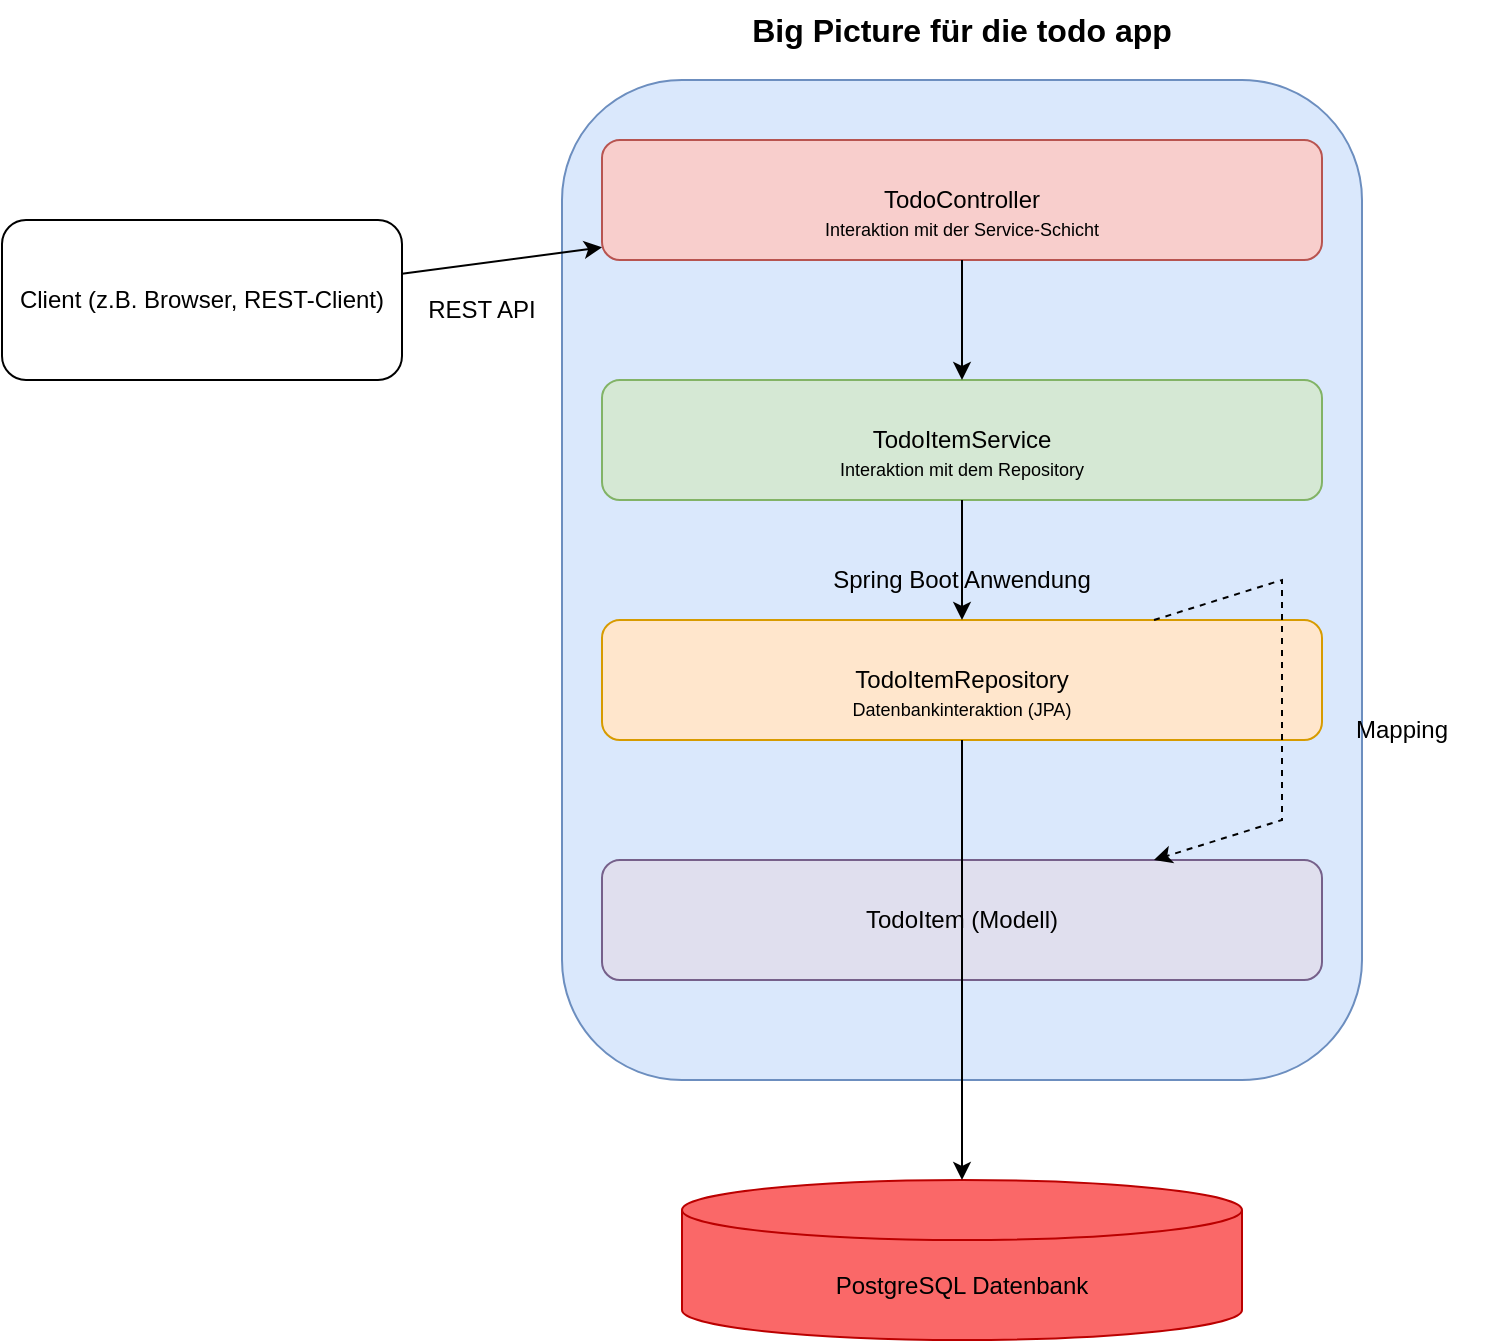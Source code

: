 <mxfile version="26.0.8">
  <diagram id="J66koEcsy_bbHFh9NQdW" name="Page-1">
    <mxGraphModel dx="1368" dy="867" grid="1" gridSize="10" guides="1" tooltips="1" connect="1" arrows="1" fold="1" page="1" pageScale="1" pageWidth="850" pageHeight="1100" math="0" shadow="0">
      <root>
        <mxCell id="0" />
        <mxCell id="1" parent="0" />
        <mxCell id="2" value="Client (z.B. Browser, REST-Client)" style="rounded=1;whiteSpace=wrap;html=1;" vertex="1" parent="1">
          <mxGeometry x="40" y="120" width="200" height="80" as="geometry" />
        </mxCell>
        <mxCell id="3" value="Spring Boot Anwendung" style="rounded=1;whiteSpace=wrap;html=1;fillColor=#dae8fc;strokeColor=#6c8ebf;" vertex="1" parent="1">
          <mxGeometry x="320" y="50" width="400" height="500" as="geometry" />
        </mxCell>
        <mxCell id="4" value="TodoController" style="rounded=1;whiteSpace=wrap;html=1;fillColor=#f8cecc;strokeColor=#b85450;" vertex="1" parent="3">
          <mxGeometry x="20" y="30" width="360" height="60" as="geometry" />
        </mxCell>
        <mxCell id="5" value="TodoItemService" style="rounded=1;whiteSpace=wrap;html=1;fillColor=#d5e8d4;strokeColor=#82b366;" vertex="1" parent="3">
          <mxGeometry x="20" y="150" width="360" height="60" as="geometry" />
        </mxCell>
        <mxCell id="6" value="TodoItemRepository" style="rounded=1;whiteSpace=wrap;html=1;fillColor=#ffe6cc;strokeColor=#d79b00;" vertex="1" parent="3">
          <mxGeometry x="20" y="270" width="360" height="60" as="geometry" />
        </mxCell>
        <mxCell id="7" value="TodoItem (Modell)" style="rounded=1;whiteSpace=wrap;html=1;fillColor=#e0dfee;strokeColor=#76608a;" vertex="1" parent="3">
          <mxGeometry x="20" y="390" width="360" height="60" as="geometry" />
        </mxCell>
        <mxCell id="10" value="" style="endArrow=classic;html=1;rounded=0;" edge="1" parent="3" source="4" target="5">
          <mxGeometry width="50" height="50" relative="1" as="geometry">
            <mxPoint x="160" y="130" as="sourcePoint" />
            <mxPoint x="210" y="80" as="targetPoint" />
          </mxGeometry>
        </mxCell>
        <mxCell id="11" value="" style="endArrow=classic;html=1;rounded=0;" edge="1" parent="3" source="5" target="6">
          <mxGeometry width="50" height="50" relative="1" as="geometry">
            <mxPoint x="170" y="250" as="sourcePoint" />
            <mxPoint x="220" y="200" as="targetPoint" />
          </mxGeometry>
        </mxCell>
        <mxCell id="13" value="" style="endArrow=classic;html=1;rounded=0;dashed=1;" edge="1" parent="3" source="6" target="7">
          <mxGeometry width="50" height="50" relative="1" as="geometry">
            <mxPoint x="200" y="350" as="sourcePoint" />
            <mxPoint x="250" y="300" as="targetPoint" />
            <Array as="points">
              <mxPoint x="360" y="250" />
              <mxPoint x="360" y="370" />
            </Array>
          </mxGeometry>
        </mxCell>
        <mxCell id="15" value="Interaktion mit der Service-Schicht" style="text;html=1;strokeColor=none;fillColor=none;align=center;verticalAlign=middle;whiteSpace=wrap;rounded=0;fontSize=9;" vertex="1" parent="3">
          <mxGeometry x="130" y="60" width="140" height="30" as="geometry" />
        </mxCell>
        <mxCell id="16" value="Interaktion mit dem Repository" style="text;html=1;strokeColor=none;fillColor=none;align=center;verticalAlign=middle;whiteSpace=wrap;rounded=0;fontSize=9;" vertex="1" parent="3">
          <mxGeometry x="130" y="180" width="140" height="30" as="geometry" />
        </mxCell>
        <mxCell id="17" value="Datenbankinteraktion (JPA)" style="text;html=1;strokeColor=none;fillColor=none;align=center;verticalAlign=middle;whiteSpace=wrap;rounded=0;fontSize=9;" vertex="1" parent="3">
          <mxGeometry x="130" y="300" width="140" height="30" as="geometry" />
        </mxCell>
        <mxCell id="8" value="PostgreSQL Datenbank" style="shape=cylinder3;whiteSpace=wrap;html=1;boundedLbl=1;backgroundOutline=1;size=15;fillColor=#fa6868;strokeColor=#bb0000;" vertex="1" parent="1">
          <mxGeometry x="380" y="600" width="280" height="80" as="geometry" />
        </mxCell>
        <mxCell id="9" value="" style="endArrow=classic;html=1;rounded=0;" edge="1" parent="1" source="2" target="4">
          <mxGeometry width="50" height="50" relative="1" as="geometry">
            <mxPoint x="240" y="190" as="sourcePoint" />
            <mxPoint x="320" y="90" as="targetPoint" />
          </mxGeometry>
        </mxCell>
        <mxCell id="12" value="" style="endArrow=classic;html=1;rounded=0;" edge="1" parent="1" source="6" target="8">
          <mxGeometry width="50" height="50" relative="1" as="geometry">
            <mxPoint x="500" y="420" as="sourcePoint" />
            <mxPoint x="550" y="370" as="targetPoint" />
          </mxGeometry>
        </mxCell>
        <mxCell id="14" value="REST API" style="text;html=1;strokeColor=none;fillColor=none;align=center;verticalAlign=middle;whiteSpace=wrap;rounded=0;" vertex="1" parent="1">
          <mxGeometry x="240" y="150" width="80" height="30" as="geometry" />
        </mxCell>
        <mxCell id="18" value="Mapping" style="text;html=1;strokeColor=none;fillColor=none;align=center;verticalAlign=middle;whiteSpace=wrap;rounded=0;" vertex="1" parent="1">
          <mxGeometry x="690" y="360" width="100" height="30" as="geometry" />
        </mxCell>
        <mxCell id="19" value="Big Picture für die todo app" style="text;html=1;strokeColor=none;fillColor=none;align=center;verticalAlign=middle;whiteSpace=wrap;rounded=0;fontStyle=1;fontSize=16;" vertex="1" parent="1">
          <mxGeometry x="280" y="10" width="480" height="30" as="geometry" />
        </mxCell>
      </root>
    </mxGraphModel>
  </diagram>
</mxfile>
